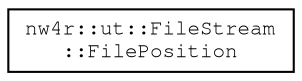 digraph "Graphical Class Hierarchy"
{
 // LATEX_PDF_SIZE
  edge [fontname="FreeMono",fontsize="10",labelfontname="FreeMono",labelfontsize="10"];
  node [fontname="FreeMono",fontsize="10",shape=record];
  rankdir="LR";
  Node0 [label="nw4r::ut::FileStream\l::FilePosition",height=0.2,width=0.4,color="black", fillcolor="white", style="filled",URL="$classnw4r_1_1ut_1_1_file_stream_1_1_file_position.html",tooltip=" "];
}
